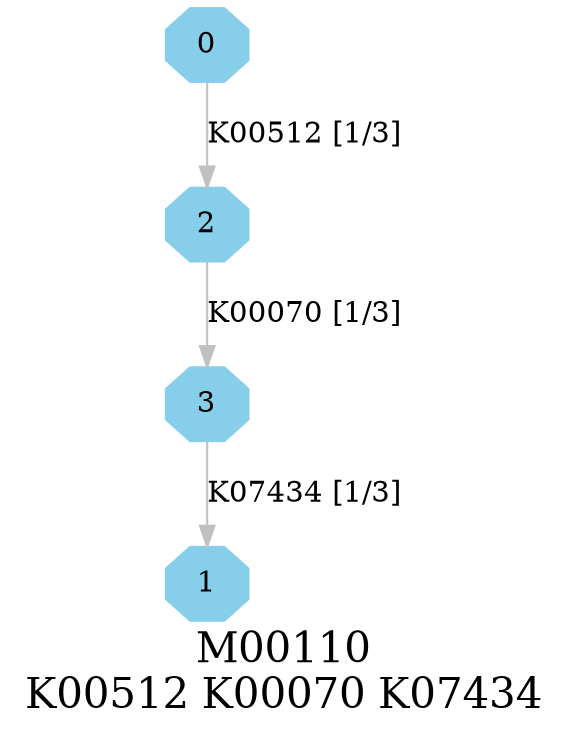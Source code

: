 digraph G {
graph [label="M00110
K00512 K00070 K07434",fontsize=20];
node [shape=box,style=filled];
edge [len=3,color=grey];
{node [width=.3,height=.3,shape=octagon,style=filled,color=skyblue] 0 1 2 3 }
0 -> 2 [label="K00512 [1/3]"];
2 -> 3 [label="K00070 [1/3]"];
3 -> 1 [label="K07434 [1/3]"];
}